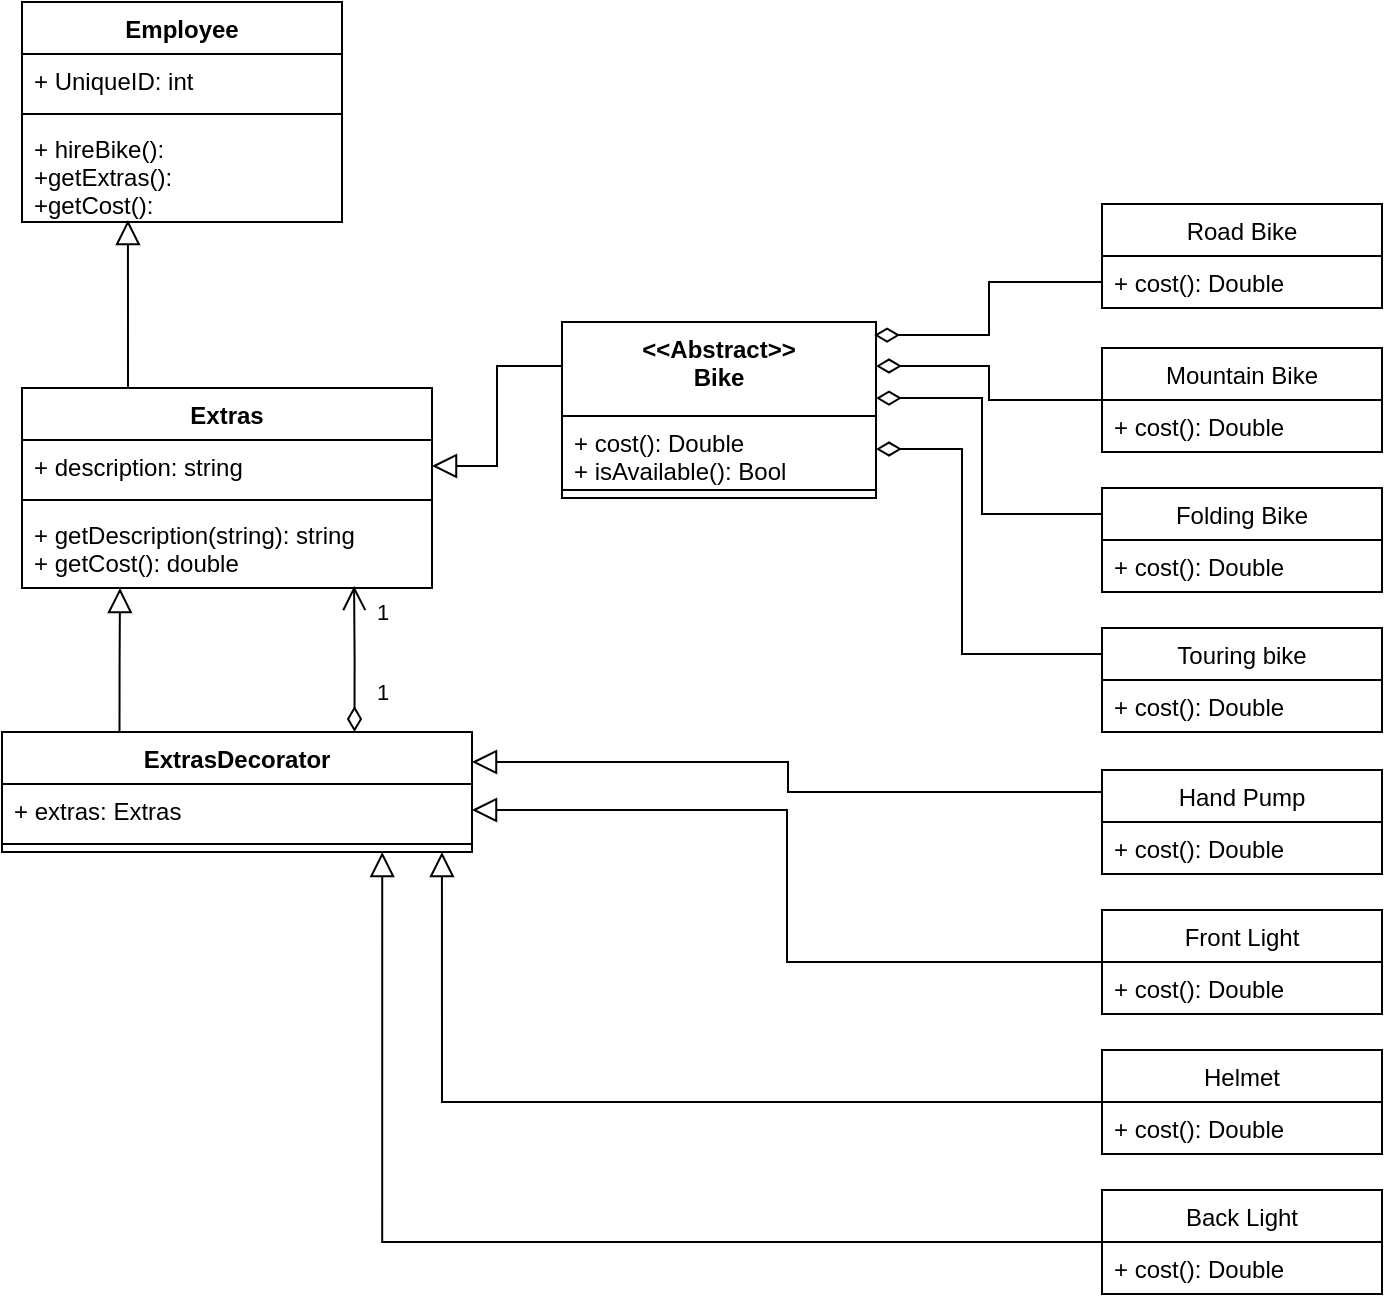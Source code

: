 <mxfile version="12.2.7" type="device" pages="1"><diagram id="N5mmHqJdVR0c8EMdS3JX" name="Page-1"><mxGraphModel dx="1363" dy="794" grid="1" gridSize="10" guides="1" tooltips="1" connect="1" arrows="1" fold="1" page="1" pageScale="1" pageWidth="850" pageHeight="1100" math="0" shadow="0"><root><mxCell id="0"/><mxCell id="1" parent="0"/><mxCell id="wXOGk7jpMKFTiLlfnkan-43" style="edgeStyle=orthogonalEdgeStyle;rounded=0;orthogonalLoop=1;jettySize=auto;html=1;exitX=0;exitY=0.5;exitDx=0;exitDy=0;entryX=1;entryY=0.25;entryDx=0;entryDy=0;endArrow=diamondThin;endFill=0;endSize=10;" edge="1" parent="1" source="wXOGk7jpMKFTiLlfnkan-3" target="wXOGk7jpMKFTiLlfnkan-23"><mxGeometry relative="1" as="geometry"/></mxCell><mxCell id="wXOGk7jpMKFTiLlfnkan-3" value="Mountain Bike" style="swimlane;fontStyle=0;childLayout=stackLayout;horizontal=1;startSize=26;fillColor=none;horizontalStack=0;resizeParent=1;resizeParentMax=0;resizeLast=0;collapsible=1;marginBottom=0;" vertex="1" parent="1"><mxGeometry x="630" y="203" width="140" height="52" as="geometry"/></mxCell><mxCell id="wXOGk7jpMKFTiLlfnkan-66" style="edgeStyle=orthogonalEdgeStyle;rounded=0;orthogonalLoop=1;jettySize=auto;html=1;exitX=0;exitY=0.25;exitDx=0;exitDy=0;entryX=1;entryY=0.5;entryDx=0;entryDy=0;startArrow=none;startFill=0;startSize=10;endArrow=diamondThin;endFill=0;endSize=10;" edge="1" parent="1" source="wXOGk7jpMKFTiLlfnkan-7" target="wXOGk7jpMKFTiLlfnkan-24"><mxGeometry relative="1" as="geometry"><Array as="points"><mxPoint x="560" y="356"/><mxPoint x="560" y="254"/></Array></mxGeometry></mxCell><mxCell id="wXOGk7jpMKFTiLlfnkan-7" value="Touring bike" style="swimlane;fontStyle=0;childLayout=stackLayout;horizontal=1;startSize=26;fillColor=none;horizontalStack=0;resizeParent=1;resizeParentMax=0;resizeLast=0;collapsible=1;marginBottom=0;" vertex="1" parent="1"><mxGeometry x="630" y="343" width="140" height="52" as="geometry"/></mxCell><mxCell id="wXOGk7jpMKFTiLlfnkan-8" value="+ cost(): Double" style="text;strokeColor=none;fillColor=none;align=left;verticalAlign=top;spacingLeft=4;spacingRight=4;overflow=hidden;rotatable=0;points=[[0,0.5],[1,0.5]];portConstraint=eastwest;" vertex="1" parent="wXOGk7jpMKFTiLlfnkan-7"><mxGeometry y="26" width="140" height="26" as="geometry"/></mxCell><mxCell id="wXOGk7jpMKFTiLlfnkan-11" value="Road Bike" style="swimlane;fontStyle=0;childLayout=stackLayout;horizontal=1;startSize=26;fillColor=none;horizontalStack=0;resizeParent=1;resizeParentMax=0;resizeLast=0;collapsible=1;marginBottom=0;" vertex="1" parent="1"><mxGeometry x="630" y="131" width="140" height="52" as="geometry"/></mxCell><mxCell id="wXOGk7jpMKFTiLlfnkan-12" value="+ cost(): Double" style="text;strokeColor=none;fillColor=none;align=left;verticalAlign=top;spacingLeft=4;spacingRight=4;overflow=hidden;rotatable=0;points=[[0,0.5],[1,0.5]];portConstraint=eastwest;" vertex="1" parent="wXOGk7jpMKFTiLlfnkan-11"><mxGeometry y="26" width="140" height="26" as="geometry"/></mxCell><mxCell id="wXOGk7jpMKFTiLlfnkan-65" style="edgeStyle=orthogonalEdgeStyle;rounded=0;orthogonalLoop=1;jettySize=auto;html=1;exitX=0;exitY=0.25;exitDx=0;exitDy=0;entryX=1;entryY=0.432;entryDx=0;entryDy=0;entryPerimeter=0;startArrow=none;startFill=0;startSize=10;endArrow=diamondThin;endFill=0;endSize=10;" edge="1" parent="1" source="wXOGk7jpMKFTiLlfnkan-15" target="wXOGk7jpMKFTiLlfnkan-23"><mxGeometry relative="1" as="geometry"><Array as="points"><mxPoint x="570" y="286"/><mxPoint x="570" y="228"/></Array></mxGeometry></mxCell><mxCell id="wXOGk7jpMKFTiLlfnkan-15" value="Folding Bike" style="swimlane;fontStyle=0;childLayout=stackLayout;horizontal=1;startSize=26;fillColor=none;horizontalStack=0;resizeParent=1;resizeParentMax=0;resizeLast=0;collapsible=1;marginBottom=0;" vertex="1" parent="1"><mxGeometry x="630" y="273" width="140" height="52" as="geometry"/></mxCell><mxCell id="wXOGk7jpMKFTiLlfnkan-16" value="+ cost(): Double" style="text;strokeColor=none;fillColor=none;align=left;verticalAlign=top;spacingLeft=4;spacingRight=4;overflow=hidden;rotatable=0;points=[[0,0.5],[1,0.5]];portConstraint=eastwest;" vertex="1" parent="wXOGk7jpMKFTiLlfnkan-15"><mxGeometry y="26" width="140" height="26" as="geometry"/></mxCell><mxCell id="wXOGk7jpMKFTiLlfnkan-23" value="&lt;&lt;Abstract&gt;&gt;&#10;Bike" style="swimlane;fontStyle=1;align=center;verticalAlign=top;childLayout=stackLayout;horizontal=1;startSize=47;horizontalStack=0;resizeParent=1;resizeParentMax=0;resizeLast=0;collapsible=1;marginBottom=0;" vertex="1" parent="1"><mxGeometry x="360" y="190" width="157" height="88" as="geometry"><mxRectangle x="180" y="90" width="170" height="26" as="alternateBounds"/></mxGeometry></mxCell><mxCell id="wXOGk7jpMKFTiLlfnkan-24" value="+ cost(): Double&#10;+ isAvailable(): Bool" style="text;strokeColor=none;fillColor=none;align=left;verticalAlign=top;spacingLeft=4;spacingRight=4;overflow=hidden;rotatable=0;points=[[0,0.5],[1,0.5]];portConstraint=eastwest;" vertex="1" parent="wXOGk7jpMKFTiLlfnkan-23"><mxGeometry y="47" width="157" height="33" as="geometry"/></mxCell><mxCell id="wXOGk7jpMKFTiLlfnkan-25" value="" style="line;strokeWidth=1;fillColor=none;align=left;verticalAlign=middle;spacingTop=-1;spacingLeft=3;spacingRight=3;rotatable=0;labelPosition=right;points=[];portConstraint=eastwest;" vertex="1" parent="wXOGk7jpMKFTiLlfnkan-23"><mxGeometry y="80" width="157" height="8" as="geometry"/></mxCell><mxCell id="wXOGk7jpMKFTiLlfnkan-52" style="edgeStyle=orthogonalEdgeStyle;rounded=0;orthogonalLoop=1;jettySize=auto;html=1;exitX=0;exitY=0.5;exitDx=0;exitDy=0;entryX=0.936;entryY=1;entryDx=0;entryDy=0;entryPerimeter=0;endArrow=block;endFill=0;endSize=10;" edge="1" parent="1" source="wXOGk7jpMKFTiLlfnkan-34" target="wXOGk7jpMKFTiLlfnkan-48"><mxGeometry relative="1" as="geometry"><Array as="points"><mxPoint x="300" y="580"/></Array></mxGeometry></mxCell><mxCell id="wXOGk7jpMKFTiLlfnkan-34" value="Helmet" style="swimlane;fontStyle=0;childLayout=stackLayout;horizontal=1;startSize=26;fillColor=none;horizontalStack=0;resizeParent=1;resizeParentMax=0;resizeLast=0;collapsible=1;marginBottom=0;" vertex="1" parent="1"><mxGeometry x="630" y="554" width="140" height="52" as="geometry"/></mxCell><mxCell id="wXOGk7jpMKFTiLlfnkan-35" value="+ cost(): Double" style="text;strokeColor=none;fillColor=none;align=left;verticalAlign=top;spacingLeft=4;spacingRight=4;overflow=hidden;rotatable=0;points=[[0,0.5],[1,0.5]];portConstraint=eastwest;" vertex="1" parent="wXOGk7jpMKFTiLlfnkan-34"><mxGeometry y="26" width="140" height="26" as="geometry"/></mxCell><mxCell id="wXOGk7jpMKFTiLlfnkan-51" style="edgeStyle=orthogonalEdgeStyle;rounded=0;orthogonalLoop=1;jettySize=auto;html=1;exitX=0;exitY=0.5;exitDx=0;exitDy=0;entryX=1;entryY=0.5;entryDx=0;entryDy=0;endArrow=block;endFill=0;endSize=10;" edge="1" parent="1" source="wXOGk7jpMKFTiLlfnkan-36" target="wXOGk7jpMKFTiLlfnkan-47"><mxGeometry relative="1" as="geometry"/></mxCell><mxCell id="wXOGk7jpMKFTiLlfnkan-36" value="Front Light" style="swimlane;fontStyle=0;childLayout=stackLayout;horizontal=1;startSize=26;fillColor=none;horizontalStack=0;resizeParent=1;resizeParentMax=0;resizeLast=0;collapsible=1;marginBottom=0;" vertex="1" parent="1"><mxGeometry x="630" y="484" width="140" height="52" as="geometry"/></mxCell><mxCell id="wXOGk7jpMKFTiLlfnkan-37" value="+ cost(): Double" style="text;strokeColor=none;fillColor=none;align=left;verticalAlign=top;spacingLeft=4;spacingRight=4;overflow=hidden;rotatable=0;points=[[0,0.5],[1,0.5]];portConstraint=eastwest;" vertex="1" parent="wXOGk7jpMKFTiLlfnkan-36"><mxGeometry y="26" width="140" height="26" as="geometry"/></mxCell><mxCell id="wXOGk7jpMKFTiLlfnkan-53" style="edgeStyle=orthogonalEdgeStyle;rounded=0;orthogonalLoop=1;jettySize=auto;html=1;exitX=0;exitY=0.5;exitDx=0;exitDy=0;entryX=0.809;entryY=1;entryDx=0;entryDy=0;entryPerimeter=0;endArrow=block;endFill=0;endSize=10;" edge="1" parent="1" source="wXOGk7jpMKFTiLlfnkan-38" target="wXOGk7jpMKFTiLlfnkan-48"><mxGeometry relative="1" as="geometry"><Array as="points"><mxPoint x="270" y="650"/></Array></mxGeometry></mxCell><mxCell id="wXOGk7jpMKFTiLlfnkan-38" value="Back Light" style="swimlane;fontStyle=0;childLayout=stackLayout;horizontal=1;startSize=26;fillColor=none;horizontalStack=0;resizeParent=1;resizeParentMax=0;resizeLast=0;collapsible=1;marginBottom=0;" vertex="1" parent="1"><mxGeometry x="630" y="624" width="140" height="52" as="geometry"/></mxCell><mxCell id="wXOGk7jpMKFTiLlfnkan-39" value="+ cost(): Double" style="text;strokeColor=none;fillColor=none;align=left;verticalAlign=top;spacingLeft=4;spacingRight=4;overflow=hidden;rotatable=0;points=[[0,0.5],[1,0.5]];portConstraint=eastwest;" vertex="1" parent="wXOGk7jpMKFTiLlfnkan-38"><mxGeometry y="26" width="140" height="26" as="geometry"/></mxCell><mxCell id="wXOGk7jpMKFTiLlfnkan-50" style="edgeStyle=orthogonalEdgeStyle;rounded=0;orthogonalLoop=1;jettySize=auto;html=1;exitX=0;exitY=0.5;exitDx=0;exitDy=0;entryX=1;entryY=0.25;entryDx=0;entryDy=0;endArrow=block;endFill=0;endSize=10;" edge="1" parent="1" source="wXOGk7jpMKFTiLlfnkan-40" target="wXOGk7jpMKFTiLlfnkan-46"><mxGeometry relative="1" as="geometry"><Array as="points"><mxPoint x="630" y="425"/><mxPoint x="473" y="425"/><mxPoint x="473" y="410"/></Array></mxGeometry></mxCell><mxCell id="wXOGk7jpMKFTiLlfnkan-40" value="Hand Pump" style="swimlane;fontStyle=0;childLayout=stackLayout;horizontal=1;startSize=26;fillColor=none;horizontalStack=0;resizeParent=1;resizeParentMax=0;resizeLast=0;collapsible=1;marginBottom=0;" vertex="1" parent="1"><mxGeometry x="630" y="414" width="140" height="52" as="geometry"/></mxCell><mxCell id="wXOGk7jpMKFTiLlfnkan-41" value="+ cost(): Double" style="text;strokeColor=none;fillColor=none;align=left;verticalAlign=top;spacingLeft=4;spacingRight=4;overflow=hidden;rotatable=0;points=[[0,0.5],[1,0.5]];portConstraint=eastwest;" vertex="1" parent="wXOGk7jpMKFTiLlfnkan-40"><mxGeometry y="26" width="140" height="26" as="geometry"/></mxCell><mxCell id="wXOGk7jpMKFTiLlfnkan-42" style="edgeStyle=orthogonalEdgeStyle;rounded=0;orthogonalLoop=1;jettySize=auto;html=1;exitX=0;exitY=0.5;exitDx=0;exitDy=0;entryX=0.994;entryY=0.074;entryDx=0;entryDy=0;entryPerimeter=0;endArrow=diamondThin;endFill=0;endSize=10;" edge="1" parent="1" source="wXOGk7jpMKFTiLlfnkan-12" target="wXOGk7jpMKFTiLlfnkan-23"><mxGeometry relative="1" as="geometry"/></mxCell><mxCell id="wXOGk7jpMKFTiLlfnkan-4" value="+ cost(): Double" style="text;strokeColor=none;fillColor=none;align=left;verticalAlign=top;spacingLeft=4;spacingRight=4;overflow=hidden;rotatable=0;points=[[0,0.5],[1,0.5]];portConstraint=eastwest;" vertex="1" parent="1"><mxGeometry x="630" y="229" width="140" height="26" as="geometry"/></mxCell><mxCell id="wXOGk7jpMKFTiLlfnkan-60" style="edgeStyle=orthogonalEdgeStyle;rounded=0;orthogonalLoop=1;jettySize=auto;html=1;exitX=0.25;exitY=0;exitDx=0;exitDy=0;entryX=0.239;entryY=1;entryDx=0;entryDy=0;entryPerimeter=0;endArrow=block;endFill=0;endSize=10;" edge="1" parent="1" source="wXOGk7jpMKFTiLlfnkan-46" target="wXOGk7jpMKFTiLlfnkan-58"><mxGeometry relative="1" as="geometry"/></mxCell><mxCell id="wXOGk7jpMKFTiLlfnkan-61" value="1&lt;br&gt;&lt;br&gt;&lt;br&gt;1" style="edgeStyle=orthogonalEdgeStyle;rounded=0;orthogonalLoop=1;jettySize=auto;html=1;exitX=0.75;exitY=0;exitDx=0;exitDy=0;entryX=0.81;entryY=0.975;entryDx=0;entryDy=0;entryPerimeter=0;endArrow=open;endFill=0;endSize=10;startArrow=diamondThin;startFill=0;startSize=10;" edge="1" parent="1" source="wXOGk7jpMKFTiLlfnkan-46" target="wXOGk7jpMKFTiLlfnkan-58"><mxGeometry x="0.096" y="-14" relative="1" as="geometry"><mxPoint as="offset"/></mxGeometry></mxCell><mxCell id="wXOGk7jpMKFTiLlfnkan-46" value="ExtrasDecorator" style="swimlane;fontStyle=1;align=center;verticalAlign=top;childLayout=stackLayout;horizontal=1;startSize=26;horizontalStack=0;resizeParent=1;resizeParentMax=0;resizeLast=0;collapsible=1;marginBottom=0;" vertex="1" parent="1"><mxGeometry x="80" y="395" width="235" height="60" as="geometry"/></mxCell><mxCell id="wXOGk7jpMKFTiLlfnkan-47" value="+ extras: Extras" style="text;strokeColor=none;fillColor=none;align=left;verticalAlign=top;spacingLeft=4;spacingRight=4;overflow=hidden;rotatable=0;points=[[0,0.5],[1,0.5]];portConstraint=eastwest;" vertex="1" parent="wXOGk7jpMKFTiLlfnkan-46"><mxGeometry y="26" width="235" height="26" as="geometry"/></mxCell><mxCell id="wXOGk7jpMKFTiLlfnkan-48" value="" style="line;strokeWidth=1;fillColor=none;align=left;verticalAlign=middle;spacingTop=-1;spacingLeft=3;spacingRight=3;rotatable=0;labelPosition=right;points=[];portConstraint=eastwest;" vertex="1" parent="wXOGk7jpMKFTiLlfnkan-46"><mxGeometry y="52" width="235" height="8" as="geometry"/></mxCell><mxCell id="wXOGk7jpMKFTiLlfnkan-72" style="edgeStyle=orthogonalEdgeStyle;rounded=0;orthogonalLoop=1;jettySize=auto;html=1;exitX=0.5;exitY=0;exitDx=0;exitDy=0;entryX=0.331;entryY=0.98;entryDx=0;entryDy=0;entryPerimeter=0;startArrow=none;startFill=0;startSize=10;endArrow=block;endFill=0;endSize=10;" edge="1" parent="1" source="wXOGk7jpMKFTiLlfnkan-55" target="wXOGk7jpMKFTiLlfnkan-71"><mxGeometry relative="1" as="geometry"><Array as="points"><mxPoint x="143" y="223"/></Array></mxGeometry></mxCell><mxCell id="wXOGk7jpMKFTiLlfnkan-55" value="Extras" style="swimlane;fontStyle=1;align=center;verticalAlign=top;childLayout=stackLayout;horizontal=1;startSize=26;horizontalStack=0;resizeParent=1;resizeParentMax=0;resizeLast=0;collapsible=1;marginBottom=0;" vertex="1" parent="1"><mxGeometry x="90" y="223" width="205" height="100" as="geometry"/></mxCell><mxCell id="wXOGk7jpMKFTiLlfnkan-56" value="+ description: string" style="text;strokeColor=none;fillColor=none;align=left;verticalAlign=top;spacingLeft=4;spacingRight=4;overflow=hidden;rotatable=0;points=[[0,0.5],[1,0.5]];portConstraint=eastwest;" vertex="1" parent="wXOGk7jpMKFTiLlfnkan-55"><mxGeometry y="26" width="205" height="26" as="geometry"/></mxCell><mxCell id="wXOGk7jpMKFTiLlfnkan-57" value="" style="line;strokeWidth=1;fillColor=none;align=left;verticalAlign=middle;spacingTop=-1;spacingLeft=3;spacingRight=3;rotatable=0;labelPosition=right;points=[];portConstraint=eastwest;" vertex="1" parent="wXOGk7jpMKFTiLlfnkan-55"><mxGeometry y="52" width="205" height="8" as="geometry"/></mxCell><mxCell id="wXOGk7jpMKFTiLlfnkan-58" value="+ getDescription(string): string&#10;+ getCost(): double" style="text;strokeColor=none;fillColor=none;align=left;verticalAlign=top;spacingLeft=4;spacingRight=4;overflow=hidden;rotatable=0;points=[[0,0.5],[1,0.5]];portConstraint=eastwest;" vertex="1" parent="wXOGk7jpMKFTiLlfnkan-55"><mxGeometry y="60" width="205" height="40" as="geometry"/></mxCell><mxCell id="wXOGk7jpMKFTiLlfnkan-63" style="edgeStyle=orthogonalEdgeStyle;rounded=0;orthogonalLoop=1;jettySize=auto;html=1;exitX=0;exitY=0.25;exitDx=0;exitDy=0;entryX=1;entryY=0.5;entryDx=0;entryDy=0;endArrow=block;endFill=0;endSize=10;" edge="1" parent="1" source="wXOGk7jpMKFTiLlfnkan-23" target="wXOGk7jpMKFTiLlfnkan-56"><mxGeometry relative="1" as="geometry"><mxPoint x="149" y="405" as="sourcePoint"/><mxPoint x="149" y="335" as="targetPoint"/></mxGeometry></mxCell><mxCell id="wXOGk7jpMKFTiLlfnkan-68" value="Employee" style="swimlane;fontStyle=1;align=center;verticalAlign=top;childLayout=stackLayout;horizontal=1;startSize=26;horizontalStack=0;resizeParent=1;resizeParentMax=0;resizeLast=0;collapsible=1;marginBottom=0;" vertex="1" parent="1"><mxGeometry x="90" y="30" width="160" height="110" as="geometry"/></mxCell><mxCell id="wXOGk7jpMKFTiLlfnkan-69" value="+ UniqueID: int" style="text;strokeColor=none;fillColor=none;align=left;verticalAlign=top;spacingLeft=4;spacingRight=4;overflow=hidden;rotatable=0;points=[[0,0.5],[1,0.5]];portConstraint=eastwest;" vertex="1" parent="wXOGk7jpMKFTiLlfnkan-68"><mxGeometry y="26" width="160" height="26" as="geometry"/></mxCell><mxCell id="wXOGk7jpMKFTiLlfnkan-70" value="" style="line;strokeWidth=1;fillColor=none;align=left;verticalAlign=middle;spacingTop=-1;spacingLeft=3;spacingRight=3;rotatable=0;labelPosition=right;points=[];portConstraint=eastwest;" vertex="1" parent="wXOGk7jpMKFTiLlfnkan-68"><mxGeometry y="52" width="160" height="8" as="geometry"/></mxCell><mxCell id="wXOGk7jpMKFTiLlfnkan-71" value="+ hireBike(): &#10;+getExtras():&#10;+getCost():" style="text;strokeColor=none;fillColor=none;align=left;verticalAlign=top;spacingLeft=4;spacingRight=4;overflow=hidden;rotatable=0;points=[[0,0.5],[1,0.5]];portConstraint=eastwest;" vertex="1" parent="wXOGk7jpMKFTiLlfnkan-68"><mxGeometry y="60" width="160" height="50" as="geometry"/></mxCell></root></mxGraphModel></diagram></mxfile>